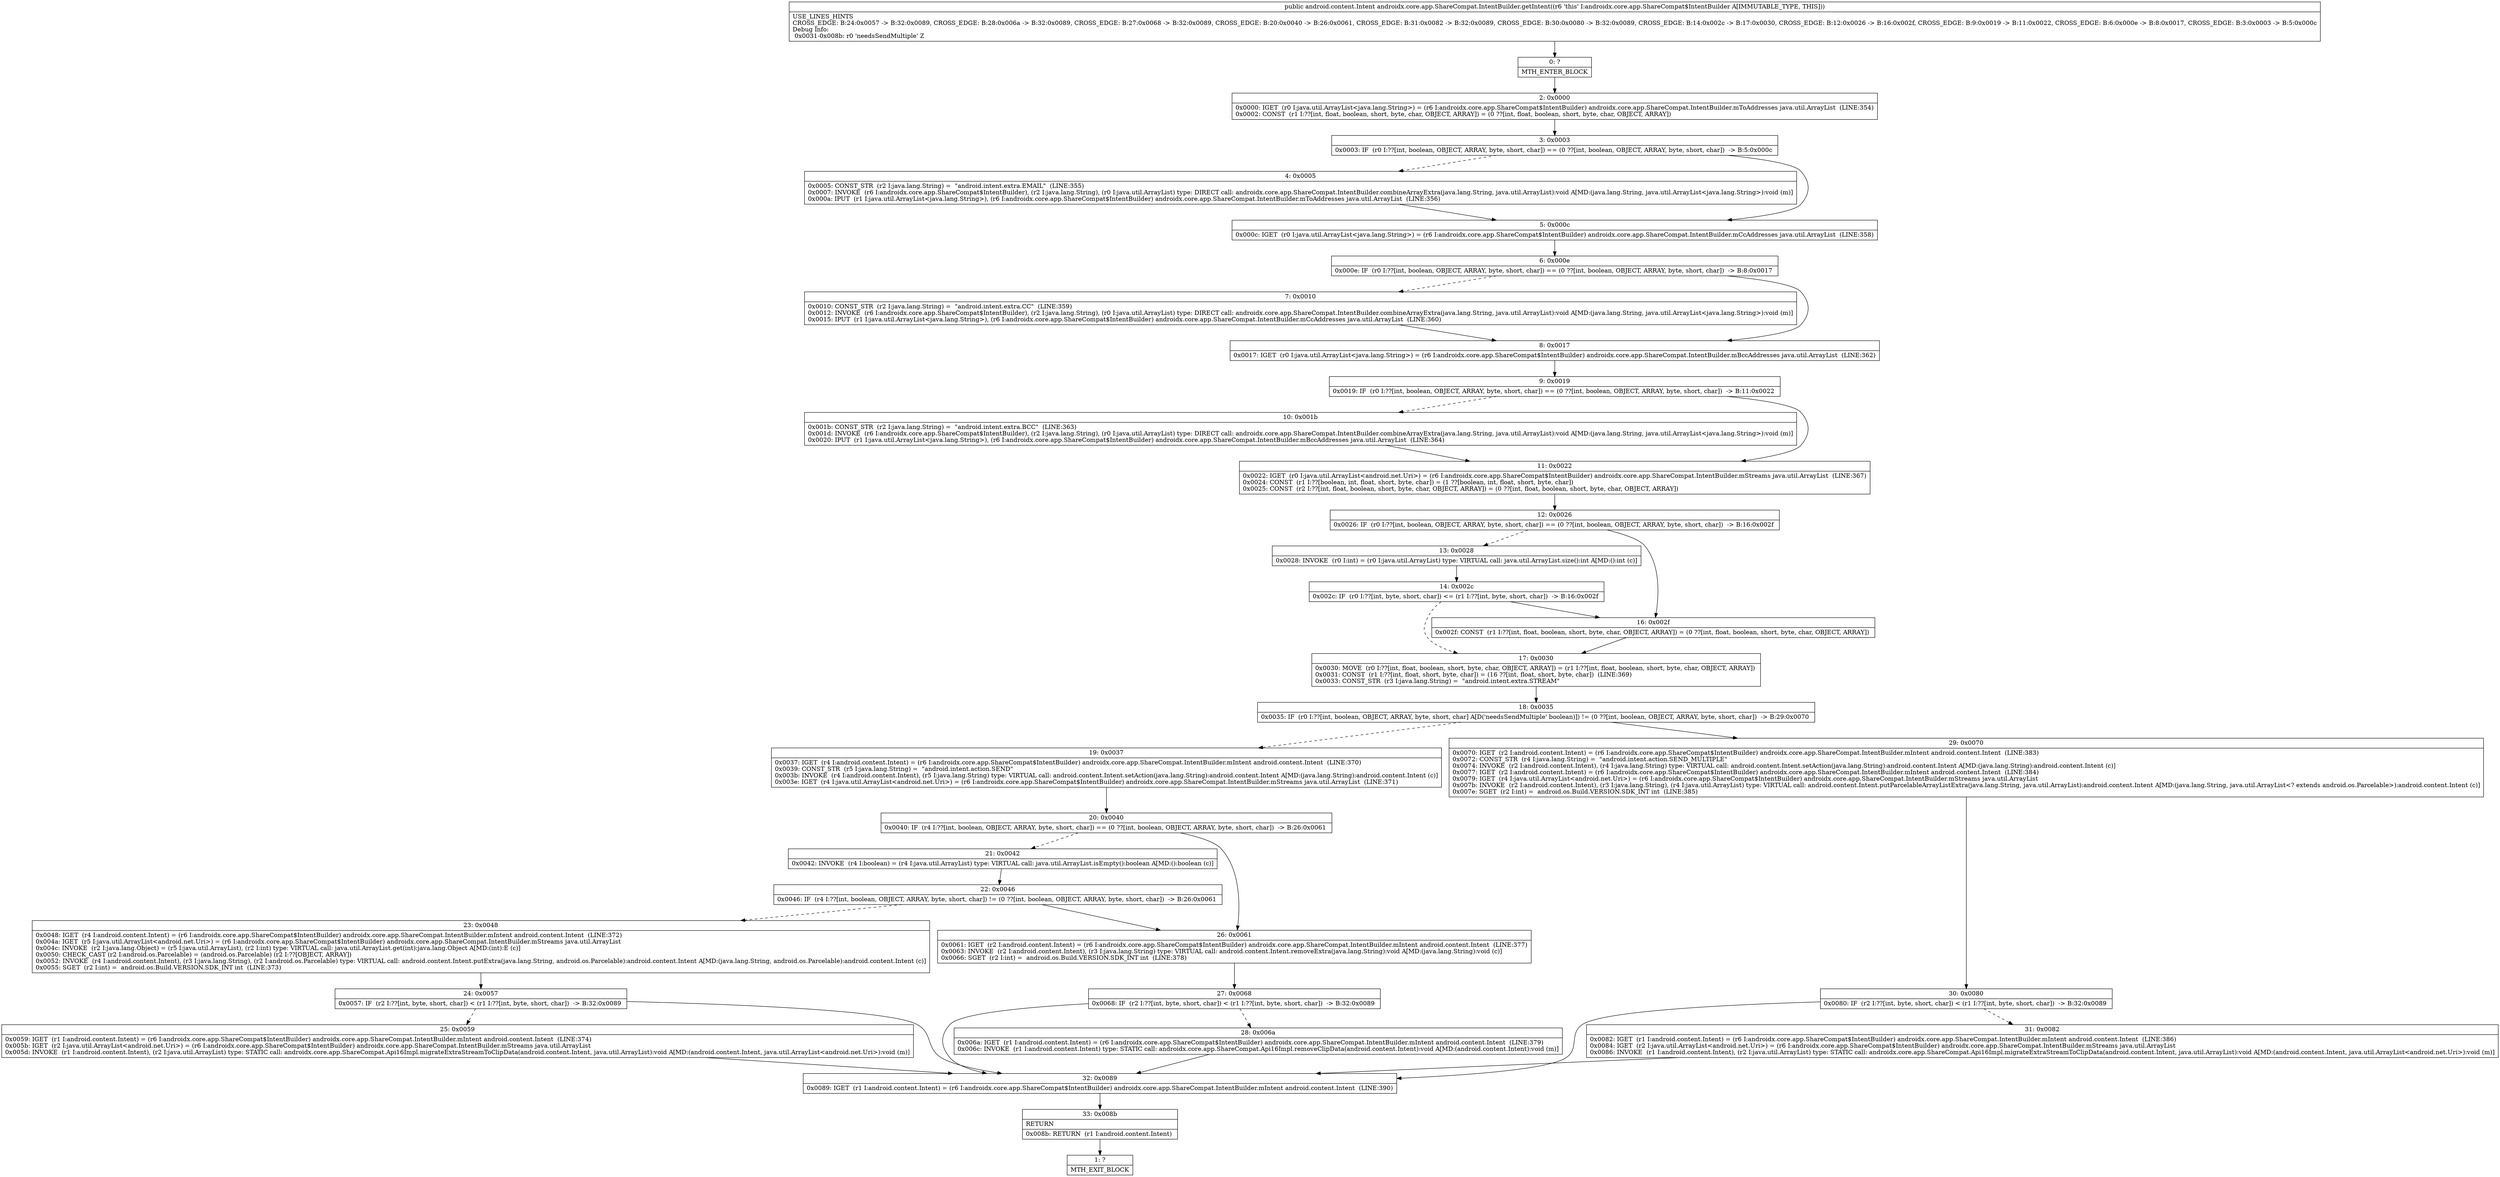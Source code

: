digraph "CFG forandroidx.core.app.ShareCompat.IntentBuilder.getIntent()Landroid\/content\/Intent;" {
Node_0 [shape=record,label="{0\:\ ?|MTH_ENTER_BLOCK\l}"];
Node_2 [shape=record,label="{2\:\ 0x0000|0x0000: IGET  (r0 I:java.util.ArrayList\<java.lang.String\>) = (r6 I:androidx.core.app.ShareCompat$IntentBuilder) androidx.core.app.ShareCompat.IntentBuilder.mToAddresses java.util.ArrayList  (LINE:354)\l0x0002: CONST  (r1 I:??[int, float, boolean, short, byte, char, OBJECT, ARRAY]) = (0 ??[int, float, boolean, short, byte, char, OBJECT, ARRAY]) \l}"];
Node_3 [shape=record,label="{3\:\ 0x0003|0x0003: IF  (r0 I:??[int, boolean, OBJECT, ARRAY, byte, short, char]) == (0 ??[int, boolean, OBJECT, ARRAY, byte, short, char])  \-\> B:5:0x000c \l}"];
Node_4 [shape=record,label="{4\:\ 0x0005|0x0005: CONST_STR  (r2 I:java.lang.String) =  \"android.intent.extra.EMAIL\"  (LINE:355)\l0x0007: INVOKE  (r6 I:androidx.core.app.ShareCompat$IntentBuilder), (r2 I:java.lang.String), (r0 I:java.util.ArrayList) type: DIRECT call: androidx.core.app.ShareCompat.IntentBuilder.combineArrayExtra(java.lang.String, java.util.ArrayList):void A[MD:(java.lang.String, java.util.ArrayList\<java.lang.String\>):void (m)]\l0x000a: IPUT  (r1 I:java.util.ArrayList\<java.lang.String\>), (r6 I:androidx.core.app.ShareCompat$IntentBuilder) androidx.core.app.ShareCompat.IntentBuilder.mToAddresses java.util.ArrayList  (LINE:356)\l}"];
Node_5 [shape=record,label="{5\:\ 0x000c|0x000c: IGET  (r0 I:java.util.ArrayList\<java.lang.String\>) = (r6 I:androidx.core.app.ShareCompat$IntentBuilder) androidx.core.app.ShareCompat.IntentBuilder.mCcAddresses java.util.ArrayList  (LINE:358)\l}"];
Node_6 [shape=record,label="{6\:\ 0x000e|0x000e: IF  (r0 I:??[int, boolean, OBJECT, ARRAY, byte, short, char]) == (0 ??[int, boolean, OBJECT, ARRAY, byte, short, char])  \-\> B:8:0x0017 \l}"];
Node_7 [shape=record,label="{7\:\ 0x0010|0x0010: CONST_STR  (r2 I:java.lang.String) =  \"android.intent.extra.CC\"  (LINE:359)\l0x0012: INVOKE  (r6 I:androidx.core.app.ShareCompat$IntentBuilder), (r2 I:java.lang.String), (r0 I:java.util.ArrayList) type: DIRECT call: androidx.core.app.ShareCompat.IntentBuilder.combineArrayExtra(java.lang.String, java.util.ArrayList):void A[MD:(java.lang.String, java.util.ArrayList\<java.lang.String\>):void (m)]\l0x0015: IPUT  (r1 I:java.util.ArrayList\<java.lang.String\>), (r6 I:androidx.core.app.ShareCompat$IntentBuilder) androidx.core.app.ShareCompat.IntentBuilder.mCcAddresses java.util.ArrayList  (LINE:360)\l}"];
Node_8 [shape=record,label="{8\:\ 0x0017|0x0017: IGET  (r0 I:java.util.ArrayList\<java.lang.String\>) = (r6 I:androidx.core.app.ShareCompat$IntentBuilder) androidx.core.app.ShareCompat.IntentBuilder.mBccAddresses java.util.ArrayList  (LINE:362)\l}"];
Node_9 [shape=record,label="{9\:\ 0x0019|0x0019: IF  (r0 I:??[int, boolean, OBJECT, ARRAY, byte, short, char]) == (0 ??[int, boolean, OBJECT, ARRAY, byte, short, char])  \-\> B:11:0x0022 \l}"];
Node_10 [shape=record,label="{10\:\ 0x001b|0x001b: CONST_STR  (r2 I:java.lang.String) =  \"android.intent.extra.BCC\"  (LINE:363)\l0x001d: INVOKE  (r6 I:androidx.core.app.ShareCompat$IntentBuilder), (r2 I:java.lang.String), (r0 I:java.util.ArrayList) type: DIRECT call: androidx.core.app.ShareCompat.IntentBuilder.combineArrayExtra(java.lang.String, java.util.ArrayList):void A[MD:(java.lang.String, java.util.ArrayList\<java.lang.String\>):void (m)]\l0x0020: IPUT  (r1 I:java.util.ArrayList\<java.lang.String\>), (r6 I:androidx.core.app.ShareCompat$IntentBuilder) androidx.core.app.ShareCompat.IntentBuilder.mBccAddresses java.util.ArrayList  (LINE:364)\l}"];
Node_11 [shape=record,label="{11\:\ 0x0022|0x0022: IGET  (r0 I:java.util.ArrayList\<android.net.Uri\>) = (r6 I:androidx.core.app.ShareCompat$IntentBuilder) androidx.core.app.ShareCompat.IntentBuilder.mStreams java.util.ArrayList  (LINE:367)\l0x0024: CONST  (r1 I:??[boolean, int, float, short, byte, char]) = (1 ??[boolean, int, float, short, byte, char]) \l0x0025: CONST  (r2 I:??[int, float, boolean, short, byte, char, OBJECT, ARRAY]) = (0 ??[int, float, boolean, short, byte, char, OBJECT, ARRAY]) \l}"];
Node_12 [shape=record,label="{12\:\ 0x0026|0x0026: IF  (r0 I:??[int, boolean, OBJECT, ARRAY, byte, short, char]) == (0 ??[int, boolean, OBJECT, ARRAY, byte, short, char])  \-\> B:16:0x002f \l}"];
Node_13 [shape=record,label="{13\:\ 0x0028|0x0028: INVOKE  (r0 I:int) = (r0 I:java.util.ArrayList) type: VIRTUAL call: java.util.ArrayList.size():int A[MD:():int (c)]\l}"];
Node_14 [shape=record,label="{14\:\ 0x002c|0x002c: IF  (r0 I:??[int, byte, short, char]) \<= (r1 I:??[int, byte, short, char])  \-\> B:16:0x002f \l}"];
Node_17 [shape=record,label="{17\:\ 0x0030|0x0030: MOVE  (r0 I:??[int, float, boolean, short, byte, char, OBJECT, ARRAY]) = (r1 I:??[int, float, boolean, short, byte, char, OBJECT, ARRAY]) \l0x0031: CONST  (r1 I:??[int, float, short, byte, char]) = (16 ??[int, float, short, byte, char])  (LINE:369)\l0x0033: CONST_STR  (r3 I:java.lang.String) =  \"android.intent.extra.STREAM\" \l}"];
Node_18 [shape=record,label="{18\:\ 0x0035|0x0035: IF  (r0 I:??[int, boolean, OBJECT, ARRAY, byte, short, char] A[D('needsSendMultiple' boolean)]) != (0 ??[int, boolean, OBJECT, ARRAY, byte, short, char])  \-\> B:29:0x0070 \l}"];
Node_19 [shape=record,label="{19\:\ 0x0037|0x0037: IGET  (r4 I:android.content.Intent) = (r6 I:androidx.core.app.ShareCompat$IntentBuilder) androidx.core.app.ShareCompat.IntentBuilder.mIntent android.content.Intent  (LINE:370)\l0x0039: CONST_STR  (r5 I:java.lang.String) =  \"android.intent.action.SEND\" \l0x003b: INVOKE  (r4 I:android.content.Intent), (r5 I:java.lang.String) type: VIRTUAL call: android.content.Intent.setAction(java.lang.String):android.content.Intent A[MD:(java.lang.String):android.content.Intent (c)]\l0x003e: IGET  (r4 I:java.util.ArrayList\<android.net.Uri\>) = (r6 I:androidx.core.app.ShareCompat$IntentBuilder) androidx.core.app.ShareCompat.IntentBuilder.mStreams java.util.ArrayList  (LINE:371)\l}"];
Node_20 [shape=record,label="{20\:\ 0x0040|0x0040: IF  (r4 I:??[int, boolean, OBJECT, ARRAY, byte, short, char]) == (0 ??[int, boolean, OBJECT, ARRAY, byte, short, char])  \-\> B:26:0x0061 \l}"];
Node_21 [shape=record,label="{21\:\ 0x0042|0x0042: INVOKE  (r4 I:boolean) = (r4 I:java.util.ArrayList) type: VIRTUAL call: java.util.ArrayList.isEmpty():boolean A[MD:():boolean (c)]\l}"];
Node_22 [shape=record,label="{22\:\ 0x0046|0x0046: IF  (r4 I:??[int, boolean, OBJECT, ARRAY, byte, short, char]) != (0 ??[int, boolean, OBJECT, ARRAY, byte, short, char])  \-\> B:26:0x0061 \l}"];
Node_23 [shape=record,label="{23\:\ 0x0048|0x0048: IGET  (r4 I:android.content.Intent) = (r6 I:androidx.core.app.ShareCompat$IntentBuilder) androidx.core.app.ShareCompat.IntentBuilder.mIntent android.content.Intent  (LINE:372)\l0x004a: IGET  (r5 I:java.util.ArrayList\<android.net.Uri\>) = (r6 I:androidx.core.app.ShareCompat$IntentBuilder) androidx.core.app.ShareCompat.IntentBuilder.mStreams java.util.ArrayList \l0x004c: INVOKE  (r2 I:java.lang.Object) = (r5 I:java.util.ArrayList), (r2 I:int) type: VIRTUAL call: java.util.ArrayList.get(int):java.lang.Object A[MD:(int):E (c)]\l0x0050: CHECK_CAST (r2 I:android.os.Parcelable) = (android.os.Parcelable) (r2 I:??[OBJECT, ARRAY]) \l0x0052: INVOKE  (r4 I:android.content.Intent), (r3 I:java.lang.String), (r2 I:android.os.Parcelable) type: VIRTUAL call: android.content.Intent.putExtra(java.lang.String, android.os.Parcelable):android.content.Intent A[MD:(java.lang.String, android.os.Parcelable):android.content.Intent (c)]\l0x0055: SGET  (r2 I:int) =  android.os.Build.VERSION.SDK_INT int  (LINE:373)\l}"];
Node_24 [shape=record,label="{24\:\ 0x0057|0x0057: IF  (r2 I:??[int, byte, short, char]) \< (r1 I:??[int, byte, short, char])  \-\> B:32:0x0089 \l}"];
Node_25 [shape=record,label="{25\:\ 0x0059|0x0059: IGET  (r1 I:android.content.Intent) = (r6 I:androidx.core.app.ShareCompat$IntentBuilder) androidx.core.app.ShareCompat.IntentBuilder.mIntent android.content.Intent  (LINE:374)\l0x005b: IGET  (r2 I:java.util.ArrayList\<android.net.Uri\>) = (r6 I:androidx.core.app.ShareCompat$IntentBuilder) androidx.core.app.ShareCompat.IntentBuilder.mStreams java.util.ArrayList \l0x005d: INVOKE  (r1 I:android.content.Intent), (r2 I:java.util.ArrayList) type: STATIC call: androidx.core.app.ShareCompat.Api16Impl.migrateExtraStreamToClipData(android.content.Intent, java.util.ArrayList):void A[MD:(android.content.Intent, java.util.ArrayList\<android.net.Uri\>):void (m)]\l}"];
Node_32 [shape=record,label="{32\:\ 0x0089|0x0089: IGET  (r1 I:android.content.Intent) = (r6 I:androidx.core.app.ShareCompat$IntentBuilder) androidx.core.app.ShareCompat.IntentBuilder.mIntent android.content.Intent  (LINE:390)\l}"];
Node_33 [shape=record,label="{33\:\ 0x008b|RETURN\l|0x008b: RETURN  (r1 I:android.content.Intent) \l}"];
Node_1 [shape=record,label="{1\:\ ?|MTH_EXIT_BLOCK\l}"];
Node_26 [shape=record,label="{26\:\ 0x0061|0x0061: IGET  (r2 I:android.content.Intent) = (r6 I:androidx.core.app.ShareCompat$IntentBuilder) androidx.core.app.ShareCompat.IntentBuilder.mIntent android.content.Intent  (LINE:377)\l0x0063: INVOKE  (r2 I:android.content.Intent), (r3 I:java.lang.String) type: VIRTUAL call: android.content.Intent.removeExtra(java.lang.String):void A[MD:(java.lang.String):void (c)]\l0x0066: SGET  (r2 I:int) =  android.os.Build.VERSION.SDK_INT int  (LINE:378)\l}"];
Node_27 [shape=record,label="{27\:\ 0x0068|0x0068: IF  (r2 I:??[int, byte, short, char]) \< (r1 I:??[int, byte, short, char])  \-\> B:32:0x0089 \l}"];
Node_28 [shape=record,label="{28\:\ 0x006a|0x006a: IGET  (r1 I:android.content.Intent) = (r6 I:androidx.core.app.ShareCompat$IntentBuilder) androidx.core.app.ShareCompat.IntentBuilder.mIntent android.content.Intent  (LINE:379)\l0x006c: INVOKE  (r1 I:android.content.Intent) type: STATIC call: androidx.core.app.ShareCompat.Api16Impl.removeClipData(android.content.Intent):void A[MD:(android.content.Intent):void (m)]\l}"];
Node_29 [shape=record,label="{29\:\ 0x0070|0x0070: IGET  (r2 I:android.content.Intent) = (r6 I:androidx.core.app.ShareCompat$IntentBuilder) androidx.core.app.ShareCompat.IntentBuilder.mIntent android.content.Intent  (LINE:383)\l0x0072: CONST_STR  (r4 I:java.lang.String) =  \"android.intent.action.SEND_MULTIPLE\" \l0x0074: INVOKE  (r2 I:android.content.Intent), (r4 I:java.lang.String) type: VIRTUAL call: android.content.Intent.setAction(java.lang.String):android.content.Intent A[MD:(java.lang.String):android.content.Intent (c)]\l0x0077: IGET  (r2 I:android.content.Intent) = (r6 I:androidx.core.app.ShareCompat$IntentBuilder) androidx.core.app.ShareCompat.IntentBuilder.mIntent android.content.Intent  (LINE:384)\l0x0079: IGET  (r4 I:java.util.ArrayList\<android.net.Uri\>) = (r6 I:androidx.core.app.ShareCompat$IntentBuilder) androidx.core.app.ShareCompat.IntentBuilder.mStreams java.util.ArrayList \l0x007b: INVOKE  (r2 I:android.content.Intent), (r3 I:java.lang.String), (r4 I:java.util.ArrayList) type: VIRTUAL call: android.content.Intent.putParcelableArrayListExtra(java.lang.String, java.util.ArrayList):android.content.Intent A[MD:(java.lang.String, java.util.ArrayList\<? extends android.os.Parcelable\>):android.content.Intent (c)]\l0x007e: SGET  (r2 I:int) =  android.os.Build.VERSION.SDK_INT int  (LINE:385)\l}"];
Node_30 [shape=record,label="{30\:\ 0x0080|0x0080: IF  (r2 I:??[int, byte, short, char]) \< (r1 I:??[int, byte, short, char])  \-\> B:32:0x0089 \l}"];
Node_31 [shape=record,label="{31\:\ 0x0082|0x0082: IGET  (r1 I:android.content.Intent) = (r6 I:androidx.core.app.ShareCompat$IntentBuilder) androidx.core.app.ShareCompat.IntentBuilder.mIntent android.content.Intent  (LINE:386)\l0x0084: IGET  (r2 I:java.util.ArrayList\<android.net.Uri\>) = (r6 I:androidx.core.app.ShareCompat$IntentBuilder) androidx.core.app.ShareCompat.IntentBuilder.mStreams java.util.ArrayList \l0x0086: INVOKE  (r1 I:android.content.Intent), (r2 I:java.util.ArrayList) type: STATIC call: androidx.core.app.ShareCompat.Api16Impl.migrateExtraStreamToClipData(android.content.Intent, java.util.ArrayList):void A[MD:(android.content.Intent, java.util.ArrayList\<android.net.Uri\>):void (m)]\l}"];
Node_16 [shape=record,label="{16\:\ 0x002f|0x002f: CONST  (r1 I:??[int, float, boolean, short, byte, char, OBJECT, ARRAY]) = (0 ??[int, float, boolean, short, byte, char, OBJECT, ARRAY]) \l}"];
MethodNode[shape=record,label="{public android.content.Intent androidx.core.app.ShareCompat.IntentBuilder.getIntent((r6 'this' I:androidx.core.app.ShareCompat$IntentBuilder A[IMMUTABLE_TYPE, THIS]))  | USE_LINES_HINTS\lCROSS_EDGE: B:24:0x0057 \-\> B:32:0x0089, CROSS_EDGE: B:28:0x006a \-\> B:32:0x0089, CROSS_EDGE: B:27:0x0068 \-\> B:32:0x0089, CROSS_EDGE: B:20:0x0040 \-\> B:26:0x0061, CROSS_EDGE: B:31:0x0082 \-\> B:32:0x0089, CROSS_EDGE: B:30:0x0080 \-\> B:32:0x0089, CROSS_EDGE: B:14:0x002c \-\> B:17:0x0030, CROSS_EDGE: B:12:0x0026 \-\> B:16:0x002f, CROSS_EDGE: B:9:0x0019 \-\> B:11:0x0022, CROSS_EDGE: B:6:0x000e \-\> B:8:0x0017, CROSS_EDGE: B:3:0x0003 \-\> B:5:0x000c\lDebug Info:\l  0x0031\-0x008b: r0 'needsSendMultiple' Z\l}"];
MethodNode -> Node_0;Node_0 -> Node_2;
Node_2 -> Node_3;
Node_3 -> Node_4[style=dashed];
Node_3 -> Node_5;
Node_4 -> Node_5;
Node_5 -> Node_6;
Node_6 -> Node_7[style=dashed];
Node_6 -> Node_8;
Node_7 -> Node_8;
Node_8 -> Node_9;
Node_9 -> Node_10[style=dashed];
Node_9 -> Node_11;
Node_10 -> Node_11;
Node_11 -> Node_12;
Node_12 -> Node_13[style=dashed];
Node_12 -> Node_16;
Node_13 -> Node_14;
Node_14 -> Node_16;
Node_14 -> Node_17[style=dashed];
Node_17 -> Node_18;
Node_18 -> Node_19[style=dashed];
Node_18 -> Node_29;
Node_19 -> Node_20;
Node_20 -> Node_21[style=dashed];
Node_20 -> Node_26;
Node_21 -> Node_22;
Node_22 -> Node_23[style=dashed];
Node_22 -> Node_26;
Node_23 -> Node_24;
Node_24 -> Node_25[style=dashed];
Node_24 -> Node_32;
Node_25 -> Node_32;
Node_32 -> Node_33;
Node_33 -> Node_1;
Node_26 -> Node_27;
Node_27 -> Node_28[style=dashed];
Node_27 -> Node_32;
Node_28 -> Node_32;
Node_29 -> Node_30;
Node_30 -> Node_31[style=dashed];
Node_30 -> Node_32;
Node_31 -> Node_32;
Node_16 -> Node_17;
}

